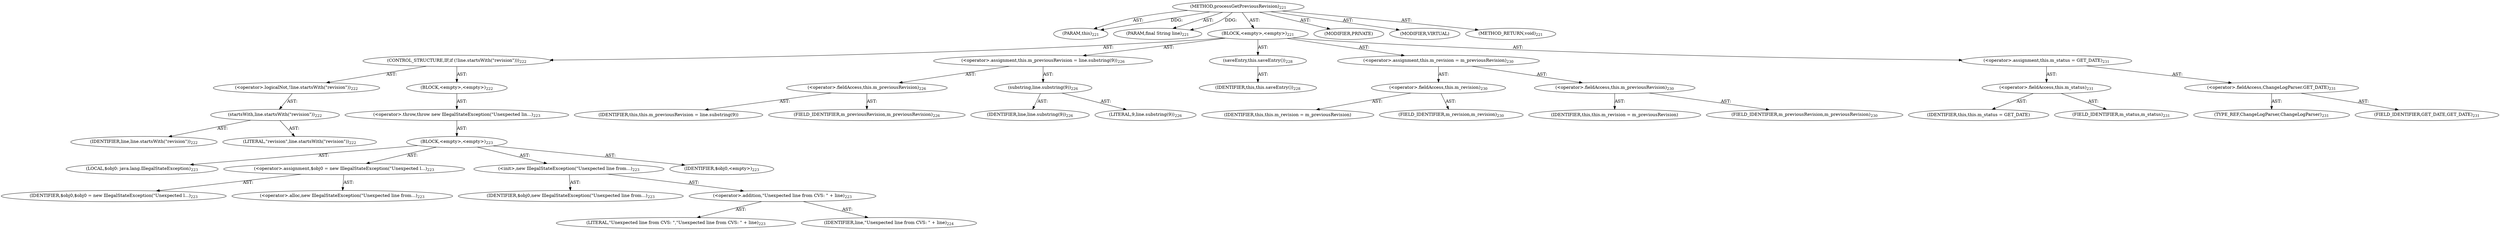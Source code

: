 digraph "processGetPreviousRevision" {  
"111669149702" [label = <(METHOD,processGetPreviousRevision)<SUB>221</SUB>> ]
"115964116994" [label = <(PARAM,this)<SUB>221</SUB>> ]
"115964117005" [label = <(PARAM,final String line)<SUB>221</SUB>> ]
"25769803798" [label = <(BLOCK,&lt;empty&gt;,&lt;empty&gt;)<SUB>221</SUB>> ]
"47244640272" [label = <(CONTROL_STRUCTURE,IF,if (!line.startsWith(&quot;revision&quot;)))<SUB>222</SUB>> ]
"30064771166" [label = <(&lt;operator&gt;.logicalNot,!line.startsWith(&quot;revision&quot;))<SUB>222</SUB>> ]
"30064771167" [label = <(startsWith,line.startsWith(&quot;revision&quot;))<SUB>222</SUB>> ]
"68719476804" [label = <(IDENTIFIER,line,line.startsWith(&quot;revision&quot;))<SUB>222</SUB>> ]
"90194313235" [label = <(LITERAL,&quot;revision&quot;,line.startsWith(&quot;revision&quot;))<SUB>222</SUB>> ]
"25769803799" [label = <(BLOCK,&lt;empty&gt;,&lt;empty&gt;)<SUB>222</SUB>> ]
"30064771168" [label = <(&lt;operator&gt;.throw,throw new IllegalStateException(&quot;Unexpected lin...)<SUB>223</SUB>> ]
"25769803800" [label = <(BLOCK,&lt;empty&gt;,&lt;empty&gt;)<SUB>223</SUB>> ]
"94489280519" [label = <(LOCAL,$obj0: java.lang.IllegalStateException)<SUB>223</SUB>> ]
"30064771169" [label = <(&lt;operator&gt;.assignment,$obj0 = new IllegalStateException(&quot;Unexpected l...)<SUB>223</SUB>> ]
"68719476805" [label = <(IDENTIFIER,$obj0,$obj0 = new IllegalStateException(&quot;Unexpected l...)<SUB>223</SUB>> ]
"30064771170" [label = <(&lt;operator&gt;.alloc,new IllegalStateException(&quot;Unexpected line from...)<SUB>223</SUB>> ]
"30064771171" [label = <(&lt;init&gt;,new IllegalStateException(&quot;Unexpected line from...)<SUB>223</SUB>> ]
"68719476806" [label = <(IDENTIFIER,$obj0,new IllegalStateException(&quot;Unexpected line from...)<SUB>223</SUB>> ]
"30064771172" [label = <(&lt;operator&gt;.addition,&quot;Unexpected line from CVS: &quot; + line)<SUB>223</SUB>> ]
"90194313236" [label = <(LITERAL,&quot;Unexpected line from CVS: &quot;,&quot;Unexpected line from CVS: &quot; + line)<SUB>223</SUB>> ]
"68719476807" [label = <(IDENTIFIER,line,&quot;Unexpected line from CVS: &quot; + line)<SUB>224</SUB>> ]
"68719476808" [label = <(IDENTIFIER,$obj0,&lt;empty&gt;)<SUB>223</SUB>> ]
"30064771173" [label = <(&lt;operator&gt;.assignment,this.m_previousRevision = line.substring(9))<SUB>226</SUB>> ]
"30064771174" [label = <(&lt;operator&gt;.fieldAccess,this.m_previousRevision)<SUB>226</SUB>> ]
"68719476809" [label = <(IDENTIFIER,this,this.m_previousRevision = line.substring(9))> ]
"55834574880" [label = <(FIELD_IDENTIFIER,m_previousRevision,m_previousRevision)<SUB>226</SUB>> ]
"30064771175" [label = <(substring,line.substring(9))<SUB>226</SUB>> ]
"68719476810" [label = <(IDENTIFIER,line,line.substring(9))<SUB>226</SUB>> ]
"90194313237" [label = <(LITERAL,9,line.substring(9))<SUB>226</SUB>> ]
"30064771176" [label = <(saveEntry,this.saveEntry())<SUB>228</SUB>> ]
"68719476743" [label = <(IDENTIFIER,this,this.saveEntry())<SUB>228</SUB>> ]
"30064771177" [label = <(&lt;operator&gt;.assignment,this.m_revision = m_previousRevision)<SUB>230</SUB>> ]
"30064771178" [label = <(&lt;operator&gt;.fieldAccess,this.m_revision)<SUB>230</SUB>> ]
"68719476811" [label = <(IDENTIFIER,this,this.m_revision = m_previousRevision)> ]
"55834574881" [label = <(FIELD_IDENTIFIER,m_revision,m_revision)<SUB>230</SUB>> ]
"30064771179" [label = <(&lt;operator&gt;.fieldAccess,this.m_previousRevision)<SUB>230</SUB>> ]
"68719476812" [label = <(IDENTIFIER,this,this.m_revision = m_previousRevision)> ]
"55834574882" [label = <(FIELD_IDENTIFIER,m_previousRevision,m_previousRevision)<SUB>230</SUB>> ]
"30064771180" [label = <(&lt;operator&gt;.assignment,this.m_status = GET_DATE)<SUB>231</SUB>> ]
"30064771181" [label = <(&lt;operator&gt;.fieldAccess,this.m_status)<SUB>231</SUB>> ]
"68719476813" [label = <(IDENTIFIER,this,this.m_status = GET_DATE)> ]
"55834574883" [label = <(FIELD_IDENTIFIER,m_status,m_status)<SUB>231</SUB>> ]
"30064771182" [label = <(&lt;operator&gt;.fieldAccess,ChangeLogParser.GET_DATE)<SUB>231</SUB>> ]
"180388626444" [label = <(TYPE_REF,ChangeLogParser,ChangeLogParser)<SUB>231</SUB>> ]
"55834574884" [label = <(FIELD_IDENTIFIER,GET_DATE,GET_DATE)<SUB>231</SUB>> ]
"133143986207" [label = <(MODIFIER,PRIVATE)> ]
"133143986208" [label = <(MODIFIER,VIRTUAL)> ]
"128849018886" [label = <(METHOD_RETURN,void)<SUB>221</SUB>> ]
  "111669149702" -> "115964116994"  [ label = "AST: "] 
  "111669149702" -> "115964117005"  [ label = "AST: "] 
  "111669149702" -> "25769803798"  [ label = "AST: "] 
  "111669149702" -> "133143986207"  [ label = "AST: "] 
  "111669149702" -> "133143986208"  [ label = "AST: "] 
  "111669149702" -> "128849018886"  [ label = "AST: "] 
  "25769803798" -> "47244640272"  [ label = "AST: "] 
  "25769803798" -> "30064771173"  [ label = "AST: "] 
  "25769803798" -> "30064771176"  [ label = "AST: "] 
  "25769803798" -> "30064771177"  [ label = "AST: "] 
  "25769803798" -> "30064771180"  [ label = "AST: "] 
  "47244640272" -> "30064771166"  [ label = "AST: "] 
  "47244640272" -> "25769803799"  [ label = "AST: "] 
  "30064771166" -> "30064771167"  [ label = "AST: "] 
  "30064771167" -> "68719476804"  [ label = "AST: "] 
  "30064771167" -> "90194313235"  [ label = "AST: "] 
  "25769803799" -> "30064771168"  [ label = "AST: "] 
  "30064771168" -> "25769803800"  [ label = "AST: "] 
  "25769803800" -> "94489280519"  [ label = "AST: "] 
  "25769803800" -> "30064771169"  [ label = "AST: "] 
  "25769803800" -> "30064771171"  [ label = "AST: "] 
  "25769803800" -> "68719476808"  [ label = "AST: "] 
  "30064771169" -> "68719476805"  [ label = "AST: "] 
  "30064771169" -> "30064771170"  [ label = "AST: "] 
  "30064771171" -> "68719476806"  [ label = "AST: "] 
  "30064771171" -> "30064771172"  [ label = "AST: "] 
  "30064771172" -> "90194313236"  [ label = "AST: "] 
  "30064771172" -> "68719476807"  [ label = "AST: "] 
  "30064771173" -> "30064771174"  [ label = "AST: "] 
  "30064771173" -> "30064771175"  [ label = "AST: "] 
  "30064771174" -> "68719476809"  [ label = "AST: "] 
  "30064771174" -> "55834574880"  [ label = "AST: "] 
  "30064771175" -> "68719476810"  [ label = "AST: "] 
  "30064771175" -> "90194313237"  [ label = "AST: "] 
  "30064771176" -> "68719476743"  [ label = "AST: "] 
  "30064771177" -> "30064771178"  [ label = "AST: "] 
  "30064771177" -> "30064771179"  [ label = "AST: "] 
  "30064771178" -> "68719476811"  [ label = "AST: "] 
  "30064771178" -> "55834574881"  [ label = "AST: "] 
  "30064771179" -> "68719476812"  [ label = "AST: "] 
  "30064771179" -> "55834574882"  [ label = "AST: "] 
  "30064771180" -> "30064771181"  [ label = "AST: "] 
  "30064771180" -> "30064771182"  [ label = "AST: "] 
  "30064771181" -> "68719476813"  [ label = "AST: "] 
  "30064771181" -> "55834574883"  [ label = "AST: "] 
  "30064771182" -> "180388626444"  [ label = "AST: "] 
  "30064771182" -> "55834574884"  [ label = "AST: "] 
  "111669149702" -> "115964116994"  [ label = "DDG: "] 
  "111669149702" -> "115964117005"  [ label = "DDG: "] 
}
